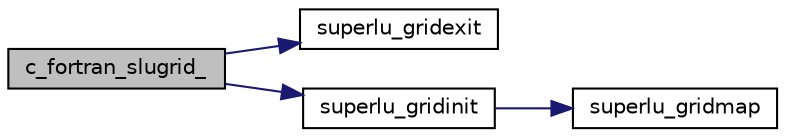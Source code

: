 digraph "c_fortran_slugrid_"
{
 // LATEX_PDF_SIZE
  edge [fontname="Helvetica",fontsize="10",labelfontname="Helvetica",labelfontsize="10"];
  node [fontname="Helvetica",fontsize="10",shape=record];
  rankdir="LR";
  Node1 [label="c_fortran_slugrid_",height=0.2,width=0.4,color="black", fillcolor="grey75", style="filled", fontcolor="black",tooltip=" "];
  Node1 -> Node2 [color="midnightblue",fontsize="10",style="solid",fontname="Helvetica"];
  Node2 [label="superlu_gridexit",height=0.2,width=0.4,color="black", fillcolor="white", style="filled",URL="$superlu__defs_8h.html#ab151232cdf0e52a85e0f27319f358fd4",tooltip=" "];
  Node1 -> Node3 [color="midnightblue",fontsize="10",style="solid",fontname="Helvetica"];
  Node3 [label="superlu_gridinit",height=0.2,width=0.4,color="black", fillcolor="white", style="filled",URL="$superlu__defs_8h.html#af673f68417d0c11596db905bdb4670ff",tooltip="All processes in the MPI communicator must call this routine."];
  Node3 -> Node4 [color="midnightblue",fontsize="10",style="solid",fontname="Helvetica"];
  Node4 [label="superlu_gridmap",height=0.2,width=0.4,color="black", fillcolor="white", style="filled",URL="$superlu__grid_8c.html#aa6fe52b44752925396b0f3b464865802",tooltip="All processes in the MPI communicator must call this routine."];
}
